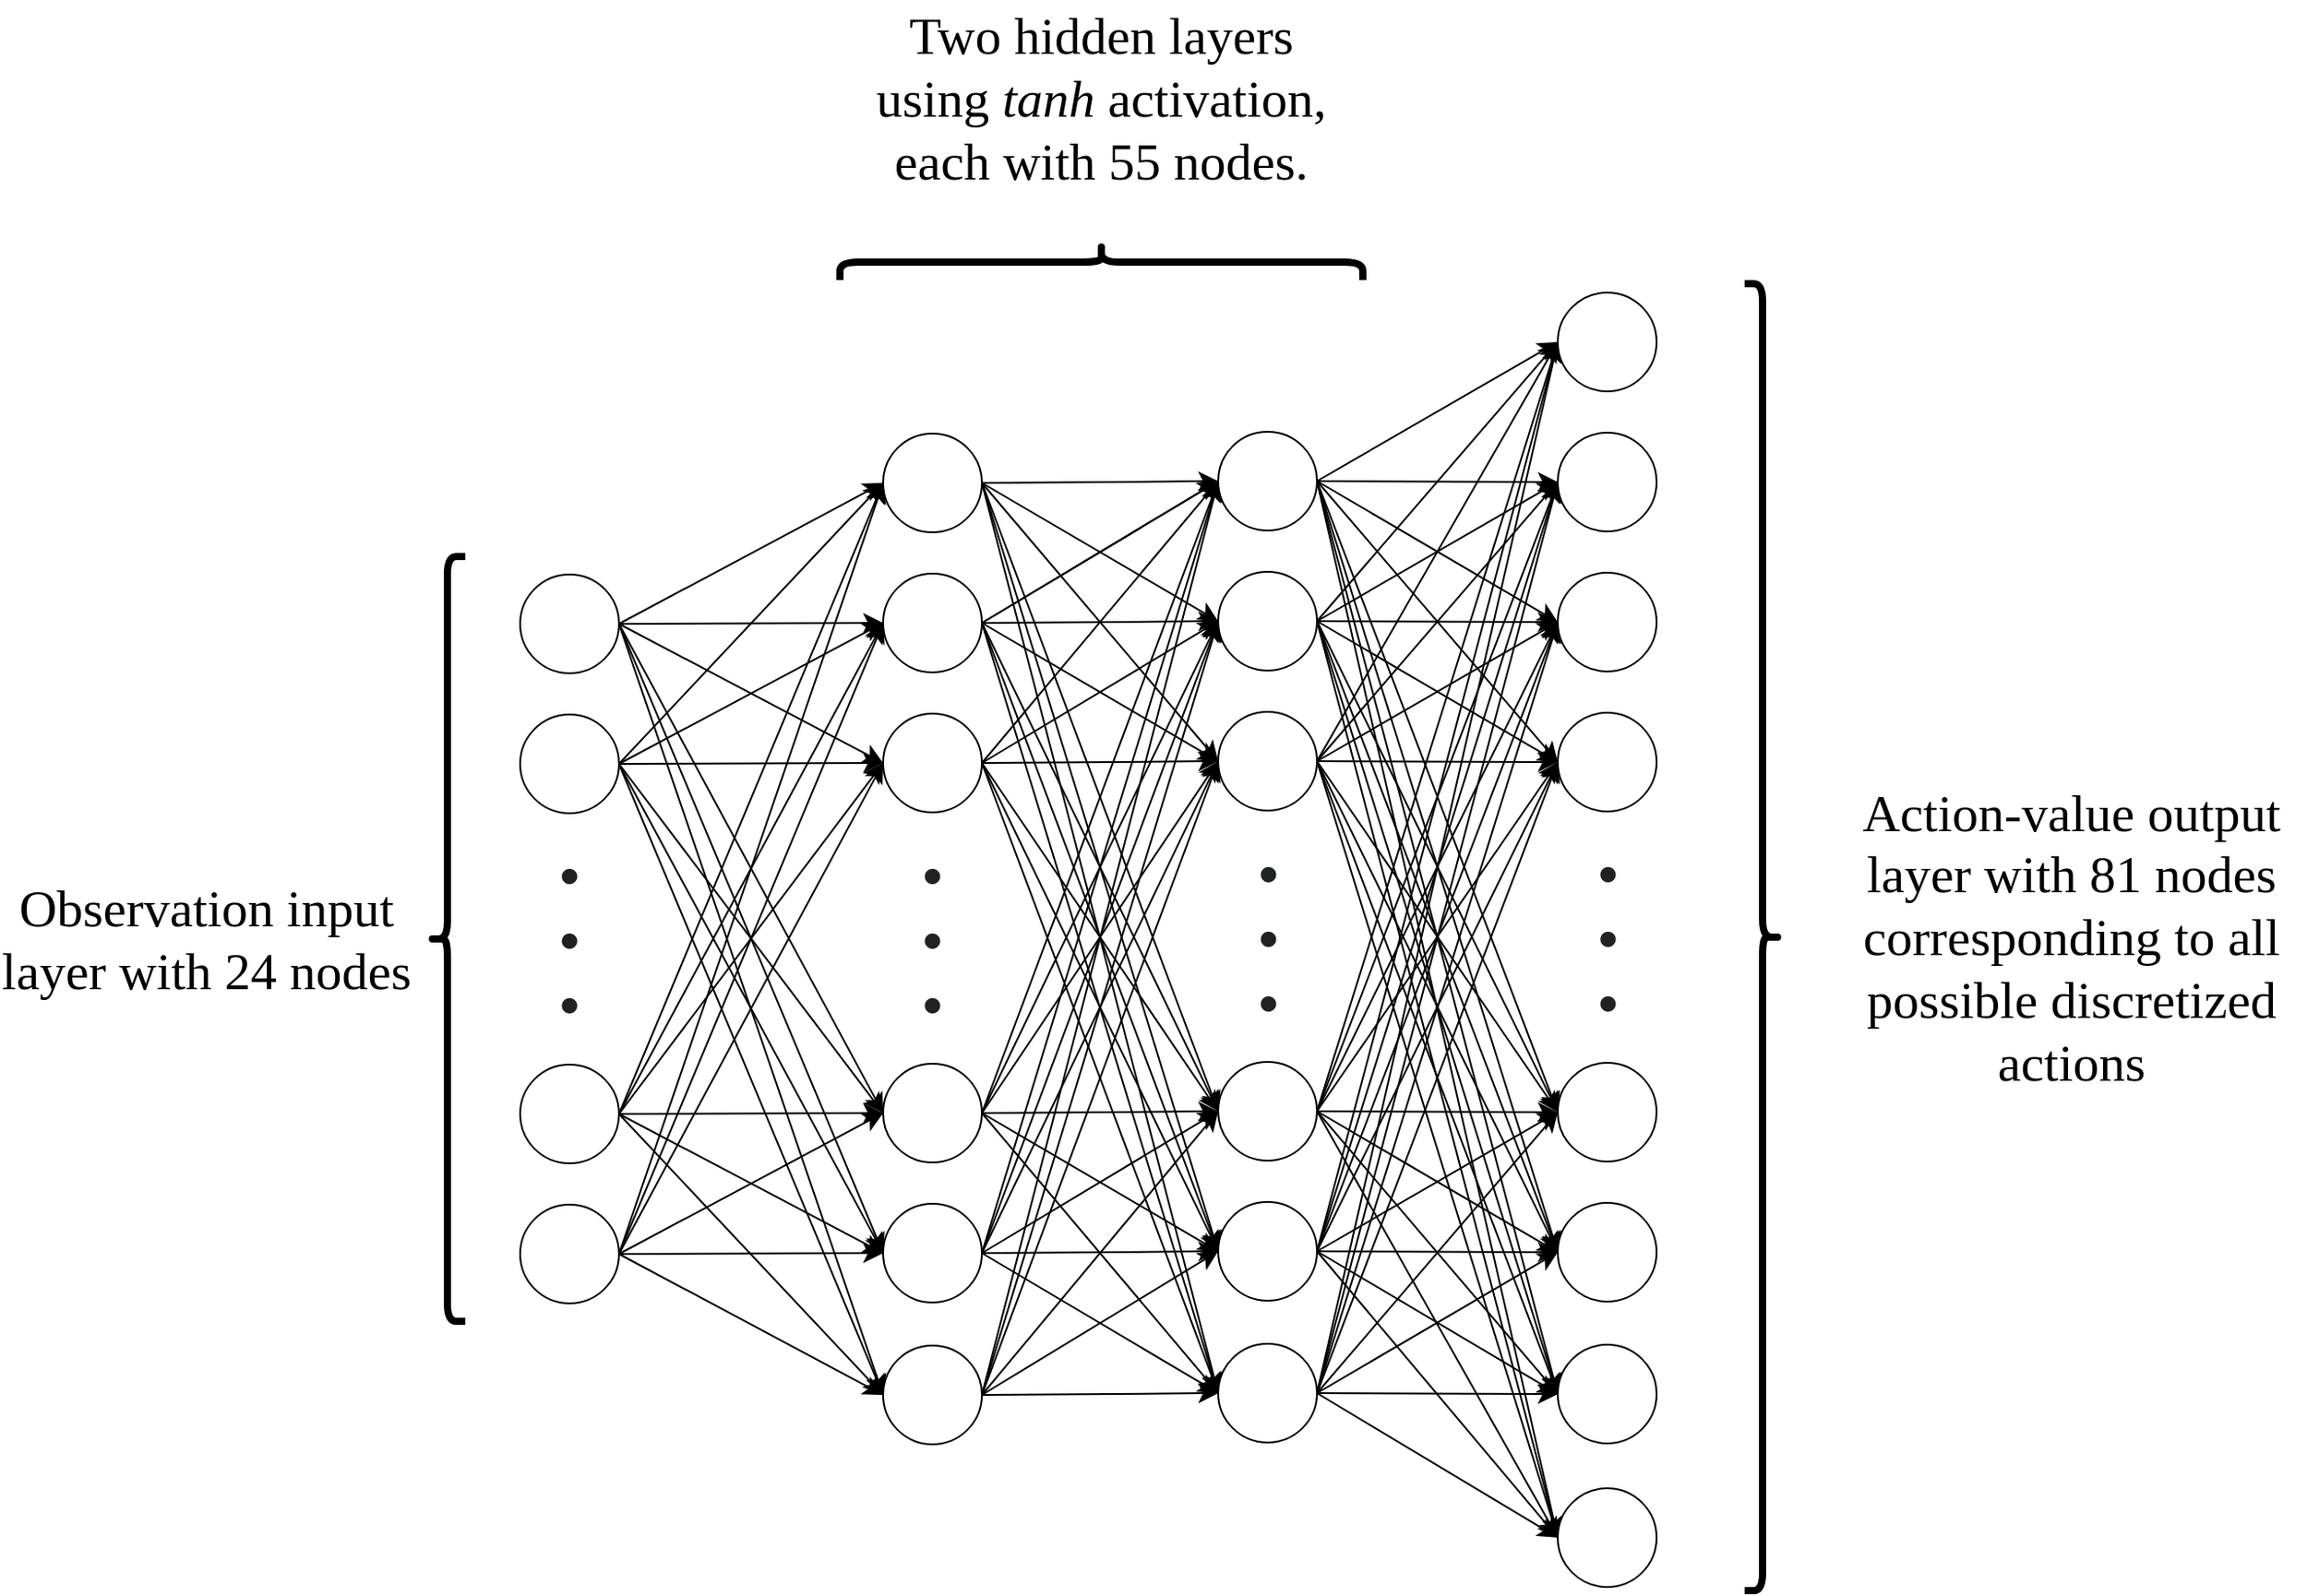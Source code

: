 <mxfile version="15.9.1" type="device"><diagram name="Page-1" id="42789a77-a242-8287-6e28-9cd8cfd52e62"><mxGraphModel dx="2554" dy="1836" grid="1" gridSize="26" guides="1" tooltips="1" connect="1" arrows="1" fold="1" page="1" pageScale="1" pageWidth="1100" pageHeight="850" background="none" math="0" shadow="0"><root><mxCell id="0"/><mxCell id="1" parent="0"/><mxCell id="ytWurYQmpCqwl15Ib4Tb-133" style="edgeStyle=none;rounded=0;orthogonalLoop=1;jettySize=auto;html=1;exitX=1;exitY=0.5;exitDx=0;exitDy=0;entryX=0;entryY=0.5;entryDx=0;entryDy=0;fontSize=29;endSize=8;" parent="1" source="ytWurYQmpCqwl15Ib4Tb-4" target="ytWurYQmpCqwl15Ib4Tb-84" edge="1"><mxGeometry relative="1" as="geometry"/></mxCell><mxCell id="ytWurYQmpCqwl15Ib4Tb-134" style="edgeStyle=none;rounded=0;orthogonalLoop=1;jettySize=auto;html=1;exitX=1;exitY=0.5;exitDx=0;exitDy=0;entryX=0;entryY=0.5;entryDx=0;entryDy=0;fontSize=29;endSize=8;" parent="1" source="ytWurYQmpCqwl15Ib4Tb-4" target="ytWurYQmpCqwl15Ib4Tb-86" edge="1"><mxGeometry relative="1" as="geometry"/></mxCell><mxCell id="ytWurYQmpCqwl15Ib4Tb-135" style="edgeStyle=none;rounded=0;orthogonalLoop=1;jettySize=auto;html=1;exitX=1;exitY=0.5;exitDx=0;exitDy=0;entryX=0;entryY=0.5;entryDx=0;entryDy=0;fontSize=29;endSize=8;" parent="1" source="ytWurYQmpCqwl15Ib4Tb-4" target="ytWurYQmpCqwl15Ib4Tb-87" edge="1"><mxGeometry relative="1" as="geometry"/></mxCell><mxCell id="ytWurYQmpCqwl15Ib4Tb-136" style="edgeStyle=none;rounded=0;orthogonalLoop=1;jettySize=auto;html=1;exitX=1;exitY=0.5;exitDx=0;exitDy=0;entryX=0;entryY=0.5;entryDx=0;entryDy=0;fontSize=29;endSize=8;" parent="1" source="ytWurYQmpCqwl15Ib4Tb-4" target="ytWurYQmpCqwl15Ib4Tb-88" edge="1"><mxGeometry relative="1" as="geometry"/></mxCell><mxCell id="ytWurYQmpCqwl15Ib4Tb-137" style="edgeStyle=none;rounded=0;orthogonalLoop=1;jettySize=auto;html=1;exitX=1;exitY=0.5;exitDx=0;exitDy=0;entryX=0;entryY=0.5;entryDx=0;entryDy=0;fontSize=29;endSize=8;" parent="1" source="ytWurYQmpCqwl15Ib4Tb-4" target="ytWurYQmpCqwl15Ib4Tb-89" edge="1"><mxGeometry relative="1" as="geometry"/></mxCell><mxCell id="ytWurYQmpCqwl15Ib4Tb-138" style="edgeStyle=none;rounded=0;orthogonalLoop=1;jettySize=auto;html=1;exitX=1;exitY=0.5;exitDx=0;exitDy=0;entryX=0;entryY=0.5;entryDx=0;entryDy=0;fontSize=29;endSize=8;" parent="1" source="ytWurYQmpCqwl15Ib4Tb-4" target="ytWurYQmpCqwl15Ib4Tb-90" edge="1"><mxGeometry relative="1" as="geometry"/></mxCell><mxCell id="ytWurYQmpCqwl15Ib4Tb-4" value="" style="ellipse;whiteSpace=wrap;html=1;aspect=fixed;" parent="1" vertex="1"><mxGeometry x="248.5" y="181.5" width="55" height="55" as="geometry"/></mxCell><mxCell id="ytWurYQmpCqwl15Ib4Tb-10" value="&lt;span style=&quot;color: rgb(32 , 33 , 36) ; font-family: &amp;#34;google sans text&amp;#34; , &amp;#34;arial&amp;#34; , sans-serif ; font-weight: 700 ; background-color: rgb(255 , 255 , 255)&quot;&gt;&lt;font style=&quot;font-size: 30px&quot;&gt;•&lt;br&gt;&lt;/font&gt;&lt;/span&gt;&lt;span style=&quot;color: rgb(32 , 33 , 36) ; font-family: &amp;#34;google sans text&amp;#34; , &amp;#34;arial&amp;#34; , sans-serif ; font-size: 30px ; font-weight: 700 ; background-color: rgb(255 , 255 , 255)&quot;&gt;•&lt;/span&gt;&lt;span style=&quot;color: rgba(0 , 0 , 0 , 0) ; font-family: monospace ; font-size: 0px&quot;&gt;%3&lt;br&gt;&lt;/span&gt;&lt;span style=&quot;color: rgb(32 , 33 , 36) ; font-family: &amp;#34;google sans text&amp;#34; , &amp;#34;arial&amp;#34; , sans-serif ; font-size: 30px ; font-weight: 700 ; background-color: rgb(255 , 255 , 255)&quot;&gt;•&lt;/span&gt;&lt;span style=&quot;color: rgba(0 , 0 , 0 , 0) ; font-family: monospace ; font-size: 0px&quot;&gt;CmxGraphModel%3E%3Croot%3E%3CmxCell%20id%3D%220%22%2F%3E%3CmxCell%20id%3D%221%22%20parent%3D%220%22%2F%3E%3CmxCell%20id%3D%222%22%20value%3D%22%26lt%3Bspan%20style%3D%26quot%3Bcolor%3A%20rgb(32%20%2C%2033%20%2C%2036)%20%3B%20font-family%3A%20%26amp%3B%2334%3Bgoogle%20sans%20text%26amp%3B%2334%3B%20%2C%20%26amp%3B%2334%3Barial%26amp%3B%2334%3B%20%2C%20sans-serif%20%3B%20font-weight%3A%20700%20%3B%20background-color%3A%20rgb(255%20%2C%20255%20%2C%20255)%26quot%3B%26gt%3B%26lt%3Bfont%20style%3D%26quot%3Bfont-size%3A%2030px%26quot%3B%26gt%3B%E2%80%A2%26lt%3B%2Ffont%26gt%3B%26lt%3B%2Fspan%26gt%3B%22%20style%3D%22text%3Bhtml%3D1%3BstrokeColor%3Dnone%3BfillColor%3Dnone%3Balign%3Dcenter%3BverticalAlign%3Dmiddle%3BwhiteSpace%3Dwrap%3Brounded%3D0%3B%22%20vertex%3D%221%22%20parent%3D%221%22%3E%3CmxGeometry%20x%3D%22510%22%20y%3D%22400%22%20width%3D%2260%22%20height%3D%2250%22%20as%3D%22geometry%22%2F%3E%3C%2FmxCell%3E%3C%2Froot%3E%3C%2FmxGraphModel%3E&lt;/span&gt;&lt;span style=&quot;color: rgb(32 , 33 , 36) ; font-family: &amp;#34;google sans text&amp;#34; , &amp;#34;arial&amp;#34; , sans-serif ; font-weight: 700 ; background-color: rgb(255 , 255 , 255)&quot;&gt;&lt;font style=&quot;font-size: 30px&quot;&gt;&lt;br&gt;&lt;/font&gt;&lt;/span&gt;" style="text;html=1;strokeColor=none;fillColor=none;align=center;verticalAlign=middle;whiteSpace=wrap;rounded=0;" parent="1" vertex="1"><mxGeometry x="70" y="441" width="8" height="44" as="geometry"/></mxCell><mxCell id="ytWurYQmpCqwl15Ib4Tb-101" style="rounded=0;orthogonalLoop=1;jettySize=auto;html=1;exitX=1;exitY=0.5;exitDx=0;exitDy=0;entryX=0;entryY=0.5;entryDx=0;entryDy=0;fontSize=29;endSize=8;strokeColor=none;" parent="1" source="ytWurYQmpCqwl15Ib4Tb-72" target="ytWurYQmpCqwl15Ib4Tb-4" edge="1"><mxGeometry relative="1" as="geometry"/></mxCell><mxCell id="ytWurYQmpCqwl15Ib4Tb-102" style="edgeStyle=none;rounded=0;orthogonalLoop=1;jettySize=auto;html=1;exitX=1;exitY=0.5;exitDx=0;exitDy=0;entryX=0;entryY=0.5;entryDx=0;entryDy=0;fontSize=29;endSize=8;" parent="1" source="ytWurYQmpCqwl15Ib4Tb-72" target="ytWurYQmpCqwl15Ib4Tb-4" edge="1"><mxGeometry relative="1" as="geometry"/></mxCell><mxCell id="ytWurYQmpCqwl15Ib4Tb-103" style="edgeStyle=none;rounded=0;orthogonalLoop=1;jettySize=auto;html=1;exitX=1;exitY=0.5;exitDx=0;exitDy=0;entryX=0;entryY=0.5;entryDx=0;entryDy=0;fontSize=29;endSize=8;" parent="1" source="ytWurYQmpCqwl15Ib4Tb-72" target="ytWurYQmpCqwl15Ib4Tb-79" edge="1"><mxGeometry relative="1" as="geometry"/></mxCell><mxCell id="ytWurYQmpCqwl15Ib4Tb-104" style="edgeStyle=none;rounded=0;orthogonalLoop=1;jettySize=auto;html=1;exitX=1;exitY=0.5;exitDx=0;exitDy=0;entryX=0;entryY=0.5;entryDx=0;entryDy=0;fontSize=29;endSize=8;" parent="1" source="ytWurYQmpCqwl15Ib4Tb-72" target="ytWurYQmpCqwl15Ib4Tb-80" edge="1"><mxGeometry relative="1" as="geometry"/></mxCell><mxCell id="ytWurYQmpCqwl15Ib4Tb-105" style="edgeStyle=none;rounded=0;orthogonalLoop=1;jettySize=auto;html=1;exitX=1;exitY=0.5;exitDx=0;exitDy=0;entryX=0;entryY=0.5;entryDx=0;entryDy=0;fontSize=29;endSize=8;" parent="1" source="ytWurYQmpCqwl15Ib4Tb-72" target="ytWurYQmpCqwl15Ib4Tb-81" edge="1"><mxGeometry relative="1" as="geometry"/></mxCell><mxCell id="ytWurYQmpCqwl15Ib4Tb-106" style="edgeStyle=none;rounded=0;orthogonalLoop=1;jettySize=auto;html=1;exitX=1;exitY=0.5;exitDx=0;exitDy=0;entryX=0;entryY=0.5;entryDx=0;entryDy=0;fontSize=29;endSize=8;" parent="1" source="ytWurYQmpCqwl15Ib4Tb-72" target="ytWurYQmpCqwl15Ib4Tb-82" edge="1"><mxGeometry relative="1" as="geometry"/></mxCell><mxCell id="ytWurYQmpCqwl15Ib4Tb-107" style="edgeStyle=none;rounded=0;orthogonalLoop=1;jettySize=auto;html=1;exitX=1;exitY=0.5;exitDx=0;exitDy=0;entryX=0;entryY=0.5;entryDx=0;entryDy=0;fontSize=29;endSize=8;" parent="1" source="ytWurYQmpCqwl15Ib4Tb-72" target="ytWurYQmpCqwl15Ib4Tb-83" edge="1"><mxGeometry relative="1" as="geometry"/></mxCell><mxCell id="ytWurYQmpCqwl15Ib4Tb-72" value="" style="ellipse;whiteSpace=wrap;html=1;aspect=fixed;" parent="1" vertex="1"><mxGeometry x="46.5" y="260" width="55" height="55" as="geometry"/></mxCell><mxCell id="ytWurYQmpCqwl15Ib4Tb-108" style="edgeStyle=none;rounded=0;orthogonalLoop=1;jettySize=auto;html=1;exitX=1;exitY=0.5;exitDx=0;exitDy=0;fontSize=29;endSize=8;entryX=0;entryY=0.5;entryDx=0;entryDy=0;" parent="1" source="ytWurYQmpCqwl15Ib4Tb-73" target="ytWurYQmpCqwl15Ib4Tb-4" edge="1"><mxGeometry relative="1" as="geometry"><mxPoint x="208" y="208" as="targetPoint"/></mxGeometry></mxCell><mxCell id="ytWurYQmpCqwl15Ib4Tb-109" style="edgeStyle=none;rounded=0;orthogonalLoop=1;jettySize=auto;html=1;exitX=1;exitY=0.5;exitDx=0;exitDy=0;entryX=0;entryY=0.5;entryDx=0;entryDy=0;fontSize=29;endSize=8;" parent="1" source="ytWurYQmpCqwl15Ib4Tb-73" target="ytWurYQmpCqwl15Ib4Tb-79" edge="1"><mxGeometry relative="1" as="geometry"/></mxCell><mxCell id="ytWurYQmpCqwl15Ib4Tb-110" style="edgeStyle=none;rounded=0;orthogonalLoop=1;jettySize=auto;html=1;exitX=1;exitY=0.5;exitDx=0;exitDy=0;entryX=0;entryY=0.5;entryDx=0;entryDy=0;fontSize=29;endSize=8;" parent="1" source="ytWurYQmpCqwl15Ib4Tb-73" target="ytWurYQmpCqwl15Ib4Tb-80" edge="1"><mxGeometry relative="1" as="geometry"/></mxCell><mxCell id="ytWurYQmpCqwl15Ib4Tb-111" style="edgeStyle=none;rounded=0;orthogonalLoop=1;jettySize=auto;html=1;exitX=1;exitY=0.5;exitDx=0;exitDy=0;entryX=0;entryY=0.5;entryDx=0;entryDy=0;fontSize=29;endSize=8;" parent="1" source="ytWurYQmpCqwl15Ib4Tb-73" target="ytWurYQmpCqwl15Ib4Tb-81" edge="1"><mxGeometry relative="1" as="geometry"/></mxCell><mxCell id="ytWurYQmpCqwl15Ib4Tb-112" style="edgeStyle=none;rounded=0;orthogonalLoop=1;jettySize=auto;html=1;exitX=1;exitY=0.5;exitDx=0;exitDy=0;entryX=0;entryY=0.5;entryDx=0;entryDy=0;fontSize=29;endSize=8;" parent="1" source="ytWurYQmpCqwl15Ib4Tb-73" target="ytWurYQmpCqwl15Ib4Tb-82" edge="1"><mxGeometry relative="1" as="geometry"/></mxCell><mxCell id="ytWurYQmpCqwl15Ib4Tb-113" style="edgeStyle=none;rounded=0;orthogonalLoop=1;jettySize=auto;html=1;exitX=1;exitY=0.5;exitDx=0;exitDy=0;entryX=0;entryY=0.5;entryDx=0;entryDy=0;fontSize=29;endSize=8;" parent="1" source="ytWurYQmpCqwl15Ib4Tb-73" target="ytWurYQmpCqwl15Ib4Tb-83" edge="1"><mxGeometry relative="1" as="geometry"/></mxCell><mxCell id="ytWurYQmpCqwl15Ib4Tb-73" value="" style="ellipse;whiteSpace=wrap;html=1;aspect=fixed;" parent="1" vertex="1"><mxGeometry x="46.5" y="338" width="55" height="55" as="geometry"/></mxCell><mxCell id="ytWurYQmpCqwl15Ib4Tb-74" value="" style="shape=curlyBracket;whiteSpace=wrap;html=1;rounded=1;fontSize=29;strokeWidth=4;" parent="1" vertex="1"><mxGeometry x="-4" y="250" width="20" height="426" as="geometry"/></mxCell><mxCell id="ytWurYQmpCqwl15Ib4Tb-75" value="&lt;font face=&quot;Times New Roman&quot;&gt;Observation input layer with 24 nodes&lt;/font&gt;" style="text;html=1;strokeColor=none;fillColor=none;align=center;verticalAlign=middle;whiteSpace=wrap;rounded=0;fontSize=29;" parent="1" vertex="1"><mxGeometry x="-243" y="409" width="230" height="108" as="geometry"/></mxCell><mxCell id="ytWurYQmpCqwl15Ib4Tb-115" style="edgeStyle=none;rounded=0;orthogonalLoop=1;jettySize=auto;html=1;exitX=1;exitY=0.5;exitDx=0;exitDy=0;fontSize=29;endSize=8;entryX=0;entryY=0.5;entryDx=0;entryDy=0;" parent="1" source="ytWurYQmpCqwl15Ib4Tb-76" target="ytWurYQmpCqwl15Ib4Tb-4" edge="1"><mxGeometry relative="1" as="geometry"><mxPoint x="208" y="208" as="targetPoint"/></mxGeometry></mxCell><mxCell id="ytWurYQmpCqwl15Ib4Tb-116" style="edgeStyle=none;rounded=0;orthogonalLoop=1;jettySize=auto;html=1;exitX=1;exitY=0.5;exitDx=0;exitDy=0;entryX=0;entryY=0.5;entryDx=0;entryDy=0;fontSize=29;endSize=8;" parent="1" source="ytWurYQmpCqwl15Ib4Tb-76" target="ytWurYQmpCqwl15Ib4Tb-79" edge="1"><mxGeometry relative="1" as="geometry"/></mxCell><mxCell id="ytWurYQmpCqwl15Ib4Tb-117" style="edgeStyle=none;rounded=0;orthogonalLoop=1;jettySize=auto;html=1;exitX=1;exitY=0.5;exitDx=0;exitDy=0;entryX=0;entryY=0.5;entryDx=0;entryDy=0;fontSize=29;endSize=8;" parent="1" source="ytWurYQmpCqwl15Ib4Tb-76" target="ytWurYQmpCqwl15Ib4Tb-80" edge="1"><mxGeometry relative="1" as="geometry"/></mxCell><mxCell id="ytWurYQmpCqwl15Ib4Tb-118" style="edgeStyle=none;rounded=0;orthogonalLoop=1;jettySize=auto;html=1;exitX=1;exitY=0.5;exitDx=0;exitDy=0;entryX=0;entryY=0.5;entryDx=0;entryDy=0;fontSize=29;endSize=8;" parent="1" source="ytWurYQmpCqwl15Ib4Tb-76" target="ytWurYQmpCqwl15Ib4Tb-81" edge="1"><mxGeometry relative="1" as="geometry"/></mxCell><mxCell id="ytWurYQmpCqwl15Ib4Tb-119" style="edgeStyle=none;rounded=0;orthogonalLoop=1;jettySize=auto;html=1;exitX=1;exitY=0.5;exitDx=0;exitDy=0;entryX=0;entryY=0.5;entryDx=0;entryDy=0;fontSize=29;endSize=8;" parent="1" source="ytWurYQmpCqwl15Ib4Tb-76" target="ytWurYQmpCqwl15Ib4Tb-82" edge="1"><mxGeometry relative="1" as="geometry"/></mxCell><mxCell id="ytWurYQmpCqwl15Ib4Tb-120" style="edgeStyle=none;rounded=0;orthogonalLoop=1;jettySize=auto;html=1;exitX=1;exitY=0.5;exitDx=0;exitDy=0;entryX=0;entryY=0.5;entryDx=0;entryDy=0;fontSize=29;endSize=8;" parent="1" source="ytWurYQmpCqwl15Ib4Tb-76" target="ytWurYQmpCqwl15Ib4Tb-83" edge="1"><mxGeometry relative="1" as="geometry"/></mxCell><mxCell id="ytWurYQmpCqwl15Ib4Tb-76" value="" style="ellipse;whiteSpace=wrap;html=1;aspect=fixed;" parent="1" vertex="1"><mxGeometry x="46.5" y="533" width="55" height="55" as="geometry"/></mxCell><mxCell id="ytWurYQmpCqwl15Ib4Tb-121" style="edgeStyle=none;rounded=0;orthogonalLoop=1;jettySize=auto;html=1;exitX=1;exitY=0.5;exitDx=0;exitDy=0;entryX=0;entryY=0.5;entryDx=0;entryDy=0;fontSize=29;endSize=8;" parent="1" source="ytWurYQmpCqwl15Ib4Tb-77" target="ytWurYQmpCqwl15Ib4Tb-4" edge="1"><mxGeometry relative="1" as="geometry"/></mxCell><mxCell id="ytWurYQmpCqwl15Ib4Tb-122" style="edgeStyle=none;rounded=0;orthogonalLoop=1;jettySize=auto;html=1;exitX=1;exitY=0.5;exitDx=0;exitDy=0;entryX=0;entryY=0.5;entryDx=0;entryDy=0;fontSize=29;endSize=8;" parent="1" source="ytWurYQmpCqwl15Ib4Tb-77" target="ytWurYQmpCqwl15Ib4Tb-79" edge="1"><mxGeometry relative="1" as="geometry"/></mxCell><mxCell id="ytWurYQmpCqwl15Ib4Tb-123" style="edgeStyle=none;rounded=0;orthogonalLoop=1;jettySize=auto;html=1;exitX=1;exitY=0.5;exitDx=0;exitDy=0;entryX=0;entryY=0.5;entryDx=0;entryDy=0;fontSize=29;endSize=8;" parent="1" source="ytWurYQmpCqwl15Ib4Tb-77" target="ytWurYQmpCqwl15Ib4Tb-80" edge="1"><mxGeometry relative="1" as="geometry"/></mxCell><mxCell id="ytWurYQmpCqwl15Ib4Tb-124" style="edgeStyle=none;rounded=0;orthogonalLoop=1;jettySize=auto;html=1;exitX=1;exitY=0.5;exitDx=0;exitDy=0;entryX=0;entryY=0.5;entryDx=0;entryDy=0;fontSize=29;endSize=8;" parent="1" source="ytWurYQmpCqwl15Ib4Tb-77" target="ytWurYQmpCqwl15Ib4Tb-81" edge="1"><mxGeometry relative="1" as="geometry"/></mxCell><mxCell id="ytWurYQmpCqwl15Ib4Tb-125" style="edgeStyle=none;rounded=0;orthogonalLoop=1;jettySize=auto;html=1;exitX=1;exitY=0.5;exitDx=0;exitDy=0;entryX=0;entryY=0.5;entryDx=0;entryDy=0;fontSize=29;endSize=8;" parent="1" source="ytWurYQmpCqwl15Ib4Tb-77" target="ytWurYQmpCqwl15Ib4Tb-82" edge="1"><mxGeometry relative="1" as="geometry"/></mxCell><mxCell id="ytWurYQmpCqwl15Ib4Tb-126" style="edgeStyle=none;rounded=0;orthogonalLoop=1;jettySize=auto;html=1;exitX=1;exitY=0.5;exitDx=0;exitDy=0;entryX=0;entryY=0.5;entryDx=0;entryDy=0;fontSize=29;endSize=8;" parent="1" source="ytWurYQmpCqwl15Ib4Tb-77" target="ytWurYQmpCqwl15Ib4Tb-83" edge="1"><mxGeometry relative="1" as="geometry"/></mxCell><mxCell id="ytWurYQmpCqwl15Ib4Tb-77" value="" style="ellipse;whiteSpace=wrap;html=1;aspect=fixed;" parent="1" vertex="1"><mxGeometry x="46.5" y="611" width="55" height="55" as="geometry"/></mxCell><mxCell id="ytWurYQmpCqwl15Ib4Tb-78" value="&lt;span style=&quot;color: rgb(32 , 33 , 36) ; font-family: &amp;#34;google sans text&amp;#34; , &amp;#34;arial&amp;#34; , sans-serif ; font-weight: 700 ; background-color: rgb(255 , 255 , 255)&quot;&gt;&lt;font style=&quot;font-size: 30px&quot;&gt;•&lt;br&gt;&lt;/font&gt;&lt;/span&gt;&lt;span style=&quot;color: rgb(32 , 33 , 36) ; font-family: &amp;#34;google sans text&amp;#34; , &amp;#34;arial&amp;#34; , sans-serif ; font-size: 30px ; font-weight: 700 ; background-color: rgb(255 , 255 , 255)&quot;&gt;•&lt;/span&gt;&lt;span style=&quot;color: rgba(0 , 0 , 0 , 0) ; font-family: monospace ; font-size: 0px&quot;&gt;%3&lt;br&gt;&lt;/span&gt;&lt;span style=&quot;color: rgb(32 , 33 , 36) ; font-family: &amp;#34;google sans text&amp;#34; , &amp;#34;arial&amp;#34; , sans-serif ; font-size: 30px ; font-weight: 700 ; background-color: rgb(255 , 255 , 255)&quot;&gt;•&lt;/span&gt;&lt;span style=&quot;color: rgba(0 , 0 , 0 , 0) ; font-family: monospace ; font-size: 0px&quot;&gt;CmxGraphModel%3E%3Croot%3E%3CmxCell%20id%3D%220%22%2F%3E%3CmxCell%20id%3D%221%22%20parent%3D%220%22%2F%3E%3CmxCell%20id%3D%222%22%20value%3D%22%26lt%3Bspan%20style%3D%26quot%3Bcolor%3A%20rgb(32%20%2C%2033%20%2C%2036)%20%3B%20font-family%3A%20%26amp%3B%2334%3Bgoogle%20sans%20text%26amp%3B%2334%3B%20%2C%20%26amp%3B%2334%3Barial%26amp%3B%2334%3B%20%2C%20sans-serif%20%3B%20font-weight%3A%20700%20%3B%20background-color%3A%20rgb(255%20%2C%20255%20%2C%20255)%26quot%3B%26gt%3B%26lt%3Bfont%20style%3D%26quot%3Bfont-size%3A%2030px%26quot%3B%26gt%3B%E2%80%A2%26lt%3B%2Ffont%26gt%3B%26lt%3B%2Fspan%26gt%3B%22%20style%3D%22text%3Bhtml%3D1%3BstrokeColor%3Dnone%3BfillColor%3Dnone%3Balign%3Dcenter%3BverticalAlign%3Dmiddle%3BwhiteSpace%3Dwrap%3Brounded%3D0%3B%22%20vertex%3D%221%22%20parent%3D%221%22%3E%3CmxGeometry%20x%3D%22510%22%20y%3D%22400%22%20width%3D%2260%22%20height%3D%2250%22%20as%3D%22geometry%22%2F%3E%3C%2FmxCell%3E%3C%2Froot%3E%3C%2FmxGraphModel%3E&lt;/span&gt;&lt;span style=&quot;color: rgb(32 , 33 , 36) ; font-family: &amp;#34;google sans text&amp;#34; , &amp;#34;arial&amp;#34; , sans-serif ; font-weight: 700 ; background-color: rgb(255 , 255 , 255)&quot;&gt;&lt;font style=&quot;font-size: 30px&quot;&gt;&lt;br&gt;&lt;/font&gt;&lt;/span&gt;" style="text;html=1;strokeColor=none;fillColor=none;align=center;verticalAlign=middle;whiteSpace=wrap;rounded=0;" parent="1" vertex="1"><mxGeometry x="272" y="440.5" width="8" height="44" as="geometry"/></mxCell><mxCell id="ytWurYQmpCqwl15Ib4Tb-139" style="edgeStyle=none;rounded=0;orthogonalLoop=1;jettySize=auto;html=1;exitX=1;exitY=0.5;exitDx=0;exitDy=0;entryX=0;entryY=0.5;entryDx=0;entryDy=0;fontSize=29;endSize=8;" parent="1" source="ytWurYQmpCqwl15Ib4Tb-79" target="ytWurYQmpCqwl15Ib4Tb-84" edge="1"><mxGeometry relative="1" as="geometry"/></mxCell><mxCell id="ytWurYQmpCqwl15Ib4Tb-140" style="edgeStyle=none;rounded=0;orthogonalLoop=1;jettySize=auto;html=1;exitX=1;exitY=0.5;exitDx=0;exitDy=0;entryX=0;entryY=0.5;entryDx=0;entryDy=0;fontSize=29;endSize=8;" parent="1" source="ytWurYQmpCqwl15Ib4Tb-79" target="ytWurYQmpCqwl15Ib4Tb-84" edge="1"><mxGeometry relative="1" as="geometry"/></mxCell><mxCell id="ytWurYQmpCqwl15Ib4Tb-141" style="edgeStyle=none;rounded=0;orthogonalLoop=1;jettySize=auto;html=1;exitX=1;exitY=0.5;exitDx=0;exitDy=0;entryX=0;entryY=0.5;entryDx=0;entryDy=0;fontSize=29;endSize=8;" parent="1" source="ytWurYQmpCqwl15Ib4Tb-79" target="ytWurYQmpCqwl15Ib4Tb-86" edge="1"><mxGeometry relative="1" as="geometry"/></mxCell><mxCell id="ytWurYQmpCqwl15Ib4Tb-142" style="edgeStyle=none;rounded=0;orthogonalLoop=1;jettySize=auto;html=1;exitX=1;exitY=0.5;exitDx=0;exitDy=0;entryX=0;entryY=0.5;entryDx=0;entryDy=0;fontSize=29;endSize=8;" parent="1" source="ytWurYQmpCqwl15Ib4Tb-79" target="ytWurYQmpCqwl15Ib4Tb-87" edge="1"><mxGeometry relative="1" as="geometry"/></mxCell><mxCell id="ytWurYQmpCqwl15Ib4Tb-166" style="edgeStyle=none;rounded=0;orthogonalLoop=1;jettySize=auto;html=1;exitX=1;exitY=0.5;exitDx=0;exitDy=0;entryX=0;entryY=0.5;entryDx=0;entryDy=0;fontSize=29;endSize=8;" parent="1" source="ytWurYQmpCqwl15Ib4Tb-79" target="ytWurYQmpCqwl15Ib4Tb-88" edge="1"><mxGeometry relative="1" as="geometry"/></mxCell><mxCell id="ytWurYQmpCqwl15Ib4Tb-167" style="edgeStyle=none;rounded=0;orthogonalLoop=1;jettySize=auto;html=1;exitX=1;exitY=0.5;exitDx=0;exitDy=0;entryX=0;entryY=0.5;entryDx=0;entryDy=0;fontSize=29;endSize=8;" parent="1" source="ytWurYQmpCqwl15Ib4Tb-79" target="ytWurYQmpCqwl15Ib4Tb-89" edge="1"><mxGeometry relative="1" as="geometry"/></mxCell><mxCell id="ytWurYQmpCqwl15Ib4Tb-168" style="edgeStyle=none;rounded=0;orthogonalLoop=1;jettySize=auto;html=1;exitX=1;exitY=0.5;exitDx=0;exitDy=0;entryX=0;entryY=0.5;entryDx=0;entryDy=0;fontSize=29;endSize=8;" parent="1" source="ytWurYQmpCqwl15Ib4Tb-79" target="ytWurYQmpCqwl15Ib4Tb-90" edge="1"><mxGeometry relative="1" as="geometry"/></mxCell><mxCell id="ytWurYQmpCqwl15Ib4Tb-79" value="" style="ellipse;whiteSpace=wrap;html=1;aspect=fixed;" parent="1" vertex="1"><mxGeometry x="248.5" y="259.5" width="55" height="55" as="geometry"/></mxCell><mxCell id="ytWurYQmpCqwl15Ib4Tb-143" style="edgeStyle=none;rounded=0;orthogonalLoop=1;jettySize=auto;html=1;exitX=1;exitY=0.5;exitDx=0;exitDy=0;entryX=0;entryY=0.5;entryDx=0;entryDy=0;fontSize=29;endSize=8;" parent="1" source="ytWurYQmpCqwl15Ib4Tb-80" target="ytWurYQmpCqwl15Ib4Tb-88" edge="1"><mxGeometry relative="1" as="geometry"/></mxCell><mxCell id="ytWurYQmpCqwl15Ib4Tb-144" style="edgeStyle=none;rounded=0;orthogonalLoop=1;jettySize=auto;html=1;exitX=1;exitY=0.5;exitDx=0;exitDy=0;entryX=0;entryY=0.5;entryDx=0;entryDy=0;fontSize=29;endSize=8;" parent="1" source="ytWurYQmpCqwl15Ib4Tb-80" target="ytWurYQmpCqwl15Ib4Tb-89" edge="1"><mxGeometry relative="1" as="geometry"/></mxCell><mxCell id="ytWurYQmpCqwl15Ib4Tb-145" style="edgeStyle=none;rounded=0;orthogonalLoop=1;jettySize=auto;html=1;exitX=1;exitY=0.5;exitDx=0;exitDy=0;entryX=0;entryY=0.5;entryDx=0;entryDy=0;fontSize=29;endSize=8;" parent="1" source="ytWurYQmpCqwl15Ib4Tb-80" target="ytWurYQmpCqwl15Ib4Tb-90" edge="1"><mxGeometry relative="1" as="geometry"/></mxCell><mxCell id="ytWurYQmpCqwl15Ib4Tb-164" style="edgeStyle=none;rounded=0;orthogonalLoop=1;jettySize=auto;html=1;exitX=1;exitY=0.5;exitDx=0;exitDy=0;entryX=0;entryY=0.5;entryDx=0;entryDy=0;fontSize=29;endSize=8;" parent="1" source="ytWurYQmpCqwl15Ib4Tb-80" target="ytWurYQmpCqwl15Ib4Tb-86" edge="1"><mxGeometry relative="1" as="geometry"/></mxCell><mxCell id="ytWurYQmpCqwl15Ib4Tb-165" style="edgeStyle=none;rounded=0;orthogonalLoop=1;jettySize=auto;html=1;exitX=1;exitY=0.5;exitDx=0;exitDy=0;entryX=0;entryY=0.5;entryDx=0;entryDy=0;fontSize=29;endSize=8;" parent="1" source="ytWurYQmpCqwl15Ib4Tb-80" target="ytWurYQmpCqwl15Ib4Tb-84" edge="1"><mxGeometry relative="1" as="geometry"/></mxCell><mxCell id="ytWurYQmpCqwl15Ib4Tb-169" style="edgeStyle=none;rounded=0;orthogonalLoop=1;jettySize=auto;html=1;exitX=1;exitY=0.5;exitDx=0;exitDy=0;entryX=0;entryY=0.5;entryDx=0;entryDy=0;fontSize=29;endSize=8;" parent="1" source="ytWurYQmpCqwl15Ib4Tb-80" target="ytWurYQmpCqwl15Ib4Tb-87" edge="1"><mxGeometry relative="1" as="geometry"/></mxCell><mxCell id="ytWurYQmpCqwl15Ib4Tb-80" value="" style="ellipse;whiteSpace=wrap;html=1;aspect=fixed;" parent="1" vertex="1"><mxGeometry x="248.5" y="337.5" width="55" height="55" as="geometry"/></mxCell><mxCell id="ytWurYQmpCqwl15Ib4Tb-146" style="edgeStyle=none;rounded=0;orthogonalLoop=1;jettySize=auto;html=1;exitX=1;exitY=0.5;exitDx=0;exitDy=0;entryX=0;entryY=0.5;entryDx=0;entryDy=0;fontSize=29;endSize=8;" parent="1" source="ytWurYQmpCqwl15Ib4Tb-81" target="ytWurYQmpCqwl15Ib4Tb-84" edge="1"><mxGeometry relative="1" as="geometry"/></mxCell><mxCell id="ytWurYQmpCqwl15Ib4Tb-147" style="edgeStyle=none;rounded=0;orthogonalLoop=1;jettySize=auto;html=1;exitX=1;exitY=0.5;exitDx=0;exitDy=0;entryX=0;entryY=0.5;entryDx=0;entryDy=0;fontSize=29;endSize=8;" parent="1" source="ytWurYQmpCqwl15Ib4Tb-81" target="ytWurYQmpCqwl15Ib4Tb-86" edge="1"><mxGeometry relative="1" as="geometry"/></mxCell><mxCell id="ytWurYQmpCqwl15Ib4Tb-148" style="edgeStyle=none;rounded=0;orthogonalLoop=1;jettySize=auto;html=1;exitX=1;exitY=0.5;exitDx=0;exitDy=0;entryX=0;entryY=0.5;entryDx=0;entryDy=0;fontSize=29;endSize=8;" parent="1" source="ytWurYQmpCqwl15Ib4Tb-81" target="ytWurYQmpCqwl15Ib4Tb-87" edge="1"><mxGeometry relative="1" as="geometry"/></mxCell><mxCell id="ytWurYQmpCqwl15Ib4Tb-149" style="edgeStyle=none;rounded=0;orthogonalLoop=1;jettySize=auto;html=1;exitX=1;exitY=0.5;exitDx=0;exitDy=0;entryX=0;entryY=0.5;entryDx=0;entryDy=0;fontSize=29;endSize=8;" parent="1" source="ytWurYQmpCqwl15Ib4Tb-81" target="ytWurYQmpCqwl15Ib4Tb-88" edge="1"><mxGeometry relative="1" as="geometry"/></mxCell><mxCell id="ytWurYQmpCqwl15Ib4Tb-150" style="edgeStyle=none;rounded=0;orthogonalLoop=1;jettySize=auto;html=1;exitX=1;exitY=0.5;exitDx=0;exitDy=0;entryX=0;entryY=0.5;entryDx=0;entryDy=0;fontSize=29;endSize=8;" parent="1" source="ytWurYQmpCqwl15Ib4Tb-81" target="ytWurYQmpCqwl15Ib4Tb-89" edge="1"><mxGeometry relative="1" as="geometry"/></mxCell><mxCell id="ytWurYQmpCqwl15Ib4Tb-151" style="edgeStyle=none;rounded=0;orthogonalLoop=1;jettySize=auto;html=1;exitX=1;exitY=0.5;exitDx=0;exitDy=0;entryX=0;entryY=0.5;entryDx=0;entryDy=0;fontSize=29;endSize=8;" parent="1" source="ytWurYQmpCqwl15Ib4Tb-81" target="ytWurYQmpCqwl15Ib4Tb-90" edge="1"><mxGeometry relative="1" as="geometry"/></mxCell><mxCell id="ytWurYQmpCqwl15Ib4Tb-81" value="" style="ellipse;whiteSpace=wrap;html=1;aspect=fixed;" parent="1" vertex="1"><mxGeometry x="248.5" y="532.5" width="55" height="55" as="geometry"/></mxCell><mxCell id="ytWurYQmpCqwl15Ib4Tb-152" style="edgeStyle=none;rounded=0;orthogonalLoop=1;jettySize=auto;html=1;exitX=1;exitY=0.5;exitDx=0;exitDy=0;entryX=0;entryY=0.5;entryDx=0;entryDy=0;fontSize=29;endSize=8;" parent="1" source="ytWurYQmpCqwl15Ib4Tb-82" target="ytWurYQmpCqwl15Ib4Tb-84" edge="1"><mxGeometry relative="1" as="geometry"/></mxCell><mxCell id="ytWurYQmpCqwl15Ib4Tb-153" style="edgeStyle=none;rounded=0;orthogonalLoop=1;jettySize=auto;html=1;exitX=1;exitY=0.5;exitDx=0;exitDy=0;entryX=0;entryY=0.5;entryDx=0;entryDy=0;fontSize=29;endSize=8;" parent="1" source="ytWurYQmpCqwl15Ib4Tb-82" target="ytWurYQmpCqwl15Ib4Tb-86" edge="1"><mxGeometry relative="1" as="geometry"/></mxCell><mxCell id="ytWurYQmpCqwl15Ib4Tb-154" style="edgeStyle=none;rounded=0;orthogonalLoop=1;jettySize=auto;html=1;exitX=1;exitY=0.5;exitDx=0;exitDy=0;entryX=0;entryY=0.5;entryDx=0;entryDy=0;fontSize=29;endSize=8;" parent="1" source="ytWurYQmpCqwl15Ib4Tb-82" target="ytWurYQmpCqwl15Ib4Tb-87" edge="1"><mxGeometry relative="1" as="geometry"/></mxCell><mxCell id="ytWurYQmpCqwl15Ib4Tb-155" style="edgeStyle=none;rounded=0;orthogonalLoop=1;jettySize=auto;html=1;exitX=1;exitY=0.5;exitDx=0;exitDy=0;entryX=0;entryY=0.5;entryDx=0;entryDy=0;fontSize=29;endSize=8;" parent="1" source="ytWurYQmpCqwl15Ib4Tb-82" target="ytWurYQmpCqwl15Ib4Tb-88" edge="1"><mxGeometry relative="1" as="geometry"/></mxCell><mxCell id="ytWurYQmpCqwl15Ib4Tb-156" style="edgeStyle=none;rounded=0;orthogonalLoop=1;jettySize=auto;html=1;exitX=1;exitY=0.5;exitDx=0;exitDy=0;entryX=0;entryY=0.5;entryDx=0;entryDy=0;fontSize=29;endSize=8;" parent="1" source="ytWurYQmpCqwl15Ib4Tb-82" target="ytWurYQmpCqwl15Ib4Tb-89" edge="1"><mxGeometry relative="1" as="geometry"/></mxCell><mxCell id="ytWurYQmpCqwl15Ib4Tb-157" style="edgeStyle=none;rounded=0;orthogonalLoop=1;jettySize=auto;html=1;exitX=1;exitY=0.5;exitDx=0;exitDy=0;entryX=0;entryY=0.5;entryDx=0;entryDy=0;fontSize=29;endSize=8;" parent="1" source="ytWurYQmpCqwl15Ib4Tb-82" target="ytWurYQmpCqwl15Ib4Tb-90" edge="1"><mxGeometry relative="1" as="geometry"/></mxCell><mxCell id="ytWurYQmpCqwl15Ib4Tb-82" value="" style="ellipse;whiteSpace=wrap;html=1;aspect=fixed;" parent="1" vertex="1"><mxGeometry x="248.5" y="610.5" width="55" height="55" as="geometry"/></mxCell><mxCell id="ytWurYQmpCqwl15Ib4Tb-158" style="edgeStyle=none;rounded=0;orthogonalLoop=1;jettySize=auto;html=1;exitX=1;exitY=0.5;exitDx=0;exitDy=0;entryX=0;entryY=0.5;entryDx=0;entryDy=0;fontSize=29;endSize=8;" parent="1" source="ytWurYQmpCqwl15Ib4Tb-83" target="ytWurYQmpCqwl15Ib4Tb-84" edge="1"><mxGeometry relative="1" as="geometry"/></mxCell><mxCell id="ytWurYQmpCqwl15Ib4Tb-159" style="edgeStyle=none;rounded=0;orthogonalLoop=1;jettySize=auto;html=1;exitX=1;exitY=0.5;exitDx=0;exitDy=0;entryX=0;entryY=0.5;entryDx=0;entryDy=0;fontSize=29;endSize=8;" parent="1" source="ytWurYQmpCqwl15Ib4Tb-83" target="ytWurYQmpCqwl15Ib4Tb-86" edge="1"><mxGeometry relative="1" as="geometry"/></mxCell><mxCell id="ytWurYQmpCqwl15Ib4Tb-160" style="edgeStyle=none;rounded=0;orthogonalLoop=1;jettySize=auto;html=1;exitX=1;exitY=0.5;exitDx=0;exitDy=0;entryX=0;entryY=0.5;entryDx=0;entryDy=0;fontSize=29;endSize=8;" parent="1" source="ytWurYQmpCqwl15Ib4Tb-83" target="ytWurYQmpCqwl15Ib4Tb-87" edge="1"><mxGeometry relative="1" as="geometry"/></mxCell><mxCell id="ytWurYQmpCqwl15Ib4Tb-161" style="edgeStyle=none;rounded=0;orthogonalLoop=1;jettySize=auto;html=1;exitX=1;exitY=0.5;exitDx=0;exitDy=0;entryX=0;entryY=0.5;entryDx=0;entryDy=0;fontSize=29;endSize=8;" parent="1" source="ytWurYQmpCqwl15Ib4Tb-83" target="ytWurYQmpCqwl15Ib4Tb-88" edge="1"><mxGeometry relative="1" as="geometry"/></mxCell><mxCell id="ytWurYQmpCqwl15Ib4Tb-162" style="edgeStyle=none;rounded=0;orthogonalLoop=1;jettySize=auto;html=1;exitX=1;exitY=0.5;exitDx=0;exitDy=0;entryX=0;entryY=0.5;entryDx=0;entryDy=0;fontSize=29;endSize=8;" parent="1" source="ytWurYQmpCqwl15Ib4Tb-83" target="ytWurYQmpCqwl15Ib4Tb-89" edge="1"><mxGeometry relative="1" as="geometry"/></mxCell><mxCell id="ytWurYQmpCqwl15Ib4Tb-163" style="edgeStyle=none;rounded=0;orthogonalLoop=1;jettySize=auto;html=1;exitX=1;exitY=0.5;exitDx=0;exitDy=0;entryX=0;entryY=0.5;entryDx=0;entryDy=0;fontSize=29;endSize=8;" parent="1" source="ytWurYQmpCqwl15Ib4Tb-83" target="ytWurYQmpCqwl15Ib4Tb-90" edge="1"><mxGeometry relative="1" as="geometry"/></mxCell><mxCell id="ytWurYQmpCqwl15Ib4Tb-83" value="" style="ellipse;whiteSpace=wrap;html=1;aspect=fixed;" parent="1" vertex="1"><mxGeometry x="248.5" y="689.5" width="55" height="55" as="geometry"/></mxCell><mxCell id="ytWurYQmpCqwl15Ib4Tb-170" style="edgeStyle=none;rounded=0;orthogonalLoop=1;jettySize=auto;html=1;exitX=1;exitY=0.5;exitDx=0;exitDy=0;entryX=0;entryY=0.5;entryDx=0;entryDy=0;fontSize=29;endSize=8;" parent="1" source="ytWurYQmpCqwl15Ib4Tb-84" target="ytWurYQmpCqwl15Ib4Tb-98" edge="1"><mxGeometry relative="1" as="geometry"/></mxCell><mxCell id="ytWurYQmpCqwl15Ib4Tb-171" style="edgeStyle=none;rounded=0;orthogonalLoop=1;jettySize=auto;html=1;exitX=1;exitY=0.5;exitDx=0;exitDy=0;entryX=0;entryY=0.5;entryDx=0;entryDy=0;fontSize=29;endSize=8;" parent="1" source="ytWurYQmpCqwl15Ib4Tb-84" target="ytWurYQmpCqwl15Ib4Tb-91" edge="1"><mxGeometry relative="1" as="geometry"/></mxCell><mxCell id="ytWurYQmpCqwl15Ib4Tb-172" style="edgeStyle=none;rounded=0;orthogonalLoop=1;jettySize=auto;html=1;exitX=1;exitY=0.5;exitDx=0;exitDy=0;entryX=0;entryY=0.5;entryDx=0;entryDy=0;fontSize=29;endSize=8;" parent="1" source="ytWurYQmpCqwl15Ib4Tb-84" target="ytWurYQmpCqwl15Ib4Tb-93" edge="1"><mxGeometry relative="1" as="geometry"/></mxCell><mxCell id="ytWurYQmpCqwl15Ib4Tb-173" style="edgeStyle=none;rounded=0;orthogonalLoop=1;jettySize=auto;html=1;exitX=1;exitY=0.5;exitDx=0;exitDy=0;entryX=0;entryY=0.5;entryDx=0;entryDy=0;fontSize=29;endSize=8;" parent="1" source="ytWurYQmpCqwl15Ib4Tb-84" target="ytWurYQmpCqwl15Ib4Tb-94" edge="1"><mxGeometry relative="1" as="geometry"/></mxCell><mxCell id="ytWurYQmpCqwl15Ib4Tb-174" style="edgeStyle=none;rounded=0;orthogonalLoop=1;jettySize=auto;html=1;exitX=1;exitY=0.5;exitDx=0;exitDy=0;entryX=0;entryY=0.5;entryDx=0;entryDy=0;fontSize=29;endSize=8;" parent="1" source="ytWurYQmpCqwl15Ib4Tb-84" target="ytWurYQmpCqwl15Ib4Tb-95" edge="1"><mxGeometry relative="1" as="geometry"/></mxCell><mxCell id="ytWurYQmpCqwl15Ib4Tb-175" style="edgeStyle=none;rounded=0;orthogonalLoop=1;jettySize=auto;html=1;exitX=1;exitY=0.5;exitDx=0;exitDy=0;entryX=0;entryY=0.5;entryDx=0;entryDy=0;fontSize=29;endSize=8;" parent="1" source="ytWurYQmpCqwl15Ib4Tb-84" target="ytWurYQmpCqwl15Ib4Tb-96" edge="1"><mxGeometry relative="1" as="geometry"/></mxCell><mxCell id="ytWurYQmpCqwl15Ib4Tb-176" style="edgeStyle=none;rounded=0;orthogonalLoop=1;jettySize=auto;html=1;exitX=1;exitY=0.5;exitDx=0;exitDy=0;entryX=0;entryY=0.5;entryDx=0;entryDy=0;fontSize=29;endSize=8;" parent="1" source="ytWurYQmpCqwl15Ib4Tb-84" target="ytWurYQmpCqwl15Ib4Tb-97" edge="1"><mxGeometry relative="1" as="geometry"/></mxCell><mxCell id="ytWurYQmpCqwl15Ib4Tb-177" style="edgeStyle=none;rounded=0;orthogonalLoop=1;jettySize=auto;html=1;exitX=1;exitY=0.5;exitDx=0;exitDy=0;entryX=0;entryY=0.5;entryDx=0;entryDy=0;fontSize=29;endSize=8;" parent="1" source="ytWurYQmpCqwl15Ib4Tb-84" target="ytWurYQmpCqwl15Ib4Tb-99" edge="1"><mxGeometry relative="1" as="geometry"/></mxCell><mxCell id="ytWurYQmpCqwl15Ib4Tb-84" value="" style="ellipse;whiteSpace=wrap;html=1;aspect=fixed;" parent="1" vertex="1"><mxGeometry x="435" y="180.5" width="55" height="55" as="geometry"/></mxCell><mxCell id="ytWurYQmpCqwl15Ib4Tb-85" value="&lt;span style=&quot;color: rgb(32 , 33 , 36) ; font-family: &amp;#34;google sans text&amp;#34; , &amp;#34;arial&amp;#34; , sans-serif ; font-weight: 700 ; background-color: rgb(255 , 255 , 255)&quot;&gt;&lt;font style=&quot;font-size: 30px&quot;&gt;•&lt;br&gt;&lt;/font&gt;&lt;/span&gt;&lt;span style=&quot;color: rgb(32 , 33 , 36) ; font-family: &amp;#34;google sans text&amp;#34; , &amp;#34;arial&amp;#34; , sans-serif ; font-size: 30px ; font-weight: 700 ; background-color: rgb(255 , 255 , 255)&quot;&gt;•&lt;/span&gt;&lt;span style=&quot;color: rgba(0 , 0 , 0 , 0) ; font-family: monospace ; font-size: 0px&quot;&gt;%3&lt;br&gt;&lt;/span&gt;&lt;span style=&quot;color: rgb(32 , 33 , 36) ; font-family: &amp;#34;google sans text&amp;#34; , &amp;#34;arial&amp;#34; , sans-serif ; font-size: 30px ; font-weight: 700 ; background-color: rgb(255 , 255 , 255)&quot;&gt;•&lt;/span&gt;&lt;span style=&quot;color: rgba(0 , 0 , 0 , 0) ; font-family: monospace ; font-size: 0px&quot;&gt;CmxGraphModel%3E%3Croot%3E%3CmxCell%20id%3D%220%22%2F%3E%3CmxCell%20id%3D%221%22%20parent%3D%220%22%2F%3E%3CmxCell%20id%3D%222%22%20value%3D%22%26lt%3Bspan%20style%3D%26quot%3Bcolor%3A%20rgb(32%20%2C%2033%20%2C%2036)%20%3B%20font-family%3A%20%26amp%3B%2334%3Bgoogle%20sans%20text%26amp%3B%2334%3B%20%2C%20%26amp%3B%2334%3Barial%26amp%3B%2334%3B%20%2C%20sans-serif%20%3B%20font-weight%3A%20700%20%3B%20background-color%3A%20rgb(255%20%2C%20255%20%2C%20255)%26quot%3B%26gt%3B%26lt%3Bfont%20style%3D%26quot%3Bfont-size%3A%2030px%26quot%3B%26gt%3B%E2%80%A2%26lt%3B%2Ffont%26gt%3B%26lt%3B%2Fspan%26gt%3B%22%20style%3D%22text%3Bhtml%3D1%3BstrokeColor%3Dnone%3BfillColor%3Dnone%3Balign%3Dcenter%3BverticalAlign%3Dmiddle%3BwhiteSpace%3Dwrap%3Brounded%3D0%3B%22%20vertex%3D%221%22%20parent%3D%221%22%3E%3CmxGeometry%20x%3D%22510%22%20y%3D%22400%22%20width%3D%2260%22%20height%3D%2250%22%20as%3D%22geometry%22%2F%3E%3C%2FmxCell%3E%3C%2Froot%3E%3C%2FmxGraphModel%3E&lt;/span&gt;&lt;span style=&quot;color: rgb(32 , 33 , 36) ; font-family: &amp;#34;google sans text&amp;#34; , &amp;#34;arial&amp;#34; , sans-serif ; font-weight: 700 ; background-color: rgb(255 , 255 , 255)&quot;&gt;&lt;font style=&quot;font-size: 30px&quot;&gt;&lt;br&gt;&lt;/font&gt;&lt;/span&gt;" style="text;html=1;strokeColor=none;fillColor=none;align=center;verticalAlign=middle;whiteSpace=wrap;rounded=0;" parent="1" vertex="1"><mxGeometry x="458.5" y="439.5" width="8" height="44" as="geometry"/></mxCell><mxCell id="ytWurYQmpCqwl15Ib4Tb-178" style="edgeStyle=none;rounded=0;orthogonalLoop=1;jettySize=auto;html=1;exitX=1;exitY=0.5;exitDx=0;exitDy=0;entryX=0;entryY=0.5;entryDx=0;entryDy=0;fontSize=29;endSize=8;" parent="1" source="ytWurYQmpCqwl15Ib4Tb-86" target="ytWurYQmpCqwl15Ib4Tb-98" edge="1"><mxGeometry relative="1" as="geometry"/></mxCell><mxCell id="ytWurYQmpCqwl15Ib4Tb-180" style="edgeStyle=none;rounded=0;orthogonalLoop=1;jettySize=auto;html=1;exitX=1;exitY=0.5;exitDx=0;exitDy=0;entryX=0;entryY=0.5;entryDx=0;entryDy=0;fontSize=29;endSize=8;" parent="1" source="ytWurYQmpCqwl15Ib4Tb-86" target="ytWurYQmpCqwl15Ib4Tb-91" edge="1"><mxGeometry relative="1" as="geometry"/></mxCell><mxCell id="ytWurYQmpCqwl15Ib4Tb-181" style="edgeStyle=none;rounded=0;orthogonalLoop=1;jettySize=auto;html=1;exitX=1;exitY=0.5;exitDx=0;exitDy=0;entryX=0;entryY=0.5;entryDx=0;entryDy=0;fontSize=29;endSize=8;" parent="1" source="ytWurYQmpCqwl15Ib4Tb-86" target="ytWurYQmpCqwl15Ib4Tb-93" edge="1"><mxGeometry relative="1" as="geometry"/></mxCell><mxCell id="ytWurYQmpCqwl15Ib4Tb-182" style="edgeStyle=none;rounded=0;orthogonalLoop=1;jettySize=auto;html=1;exitX=1;exitY=0.5;exitDx=0;exitDy=0;entryX=0;entryY=0.5;entryDx=0;entryDy=0;fontSize=29;endSize=8;" parent="1" source="ytWurYQmpCqwl15Ib4Tb-86" target="ytWurYQmpCqwl15Ib4Tb-94" edge="1"><mxGeometry relative="1" as="geometry"/></mxCell><mxCell id="ytWurYQmpCqwl15Ib4Tb-183" style="edgeStyle=none;rounded=0;orthogonalLoop=1;jettySize=auto;html=1;exitX=1;exitY=0.5;exitDx=0;exitDy=0;entryX=0;entryY=0.5;entryDx=0;entryDy=0;fontSize=29;endSize=8;" parent="1" source="ytWurYQmpCqwl15Ib4Tb-86" target="ytWurYQmpCqwl15Ib4Tb-95" edge="1"><mxGeometry relative="1" as="geometry"/></mxCell><mxCell id="ytWurYQmpCqwl15Ib4Tb-184" style="edgeStyle=none;rounded=0;orthogonalLoop=1;jettySize=auto;html=1;exitX=1;exitY=0.5;exitDx=0;exitDy=0;entryX=0;entryY=0.5;entryDx=0;entryDy=0;fontSize=29;endSize=8;" parent="1" source="ytWurYQmpCqwl15Ib4Tb-86" target="ytWurYQmpCqwl15Ib4Tb-96" edge="1"><mxGeometry relative="1" as="geometry"/></mxCell><mxCell id="ytWurYQmpCqwl15Ib4Tb-185" style="edgeStyle=none;rounded=0;orthogonalLoop=1;jettySize=auto;html=1;exitX=1;exitY=0.5;exitDx=0;exitDy=0;entryX=0;entryY=0.5;entryDx=0;entryDy=0;fontSize=29;endSize=8;" parent="1" source="ytWurYQmpCqwl15Ib4Tb-86" target="ytWurYQmpCqwl15Ib4Tb-97" edge="1"><mxGeometry relative="1" as="geometry"/></mxCell><mxCell id="ytWurYQmpCqwl15Ib4Tb-186" style="edgeStyle=none;rounded=0;orthogonalLoop=1;jettySize=auto;html=1;exitX=1;exitY=0.5;exitDx=0;exitDy=0;entryX=0;entryY=0.5;entryDx=0;entryDy=0;fontSize=29;endSize=8;" parent="1" source="ytWurYQmpCqwl15Ib4Tb-86" target="ytWurYQmpCqwl15Ib4Tb-99" edge="1"><mxGeometry relative="1" as="geometry"/></mxCell><mxCell id="ytWurYQmpCqwl15Ib4Tb-86" value="" style="ellipse;whiteSpace=wrap;html=1;aspect=fixed;" parent="1" vertex="1"><mxGeometry x="435" y="258.5" width="55" height="55" as="geometry"/></mxCell><mxCell id="ytWurYQmpCqwl15Ib4Tb-179" style="edgeStyle=none;rounded=0;orthogonalLoop=1;jettySize=auto;html=1;exitX=1;exitY=0.5;exitDx=0;exitDy=0;entryX=0;entryY=0.5;entryDx=0;entryDy=0;fontSize=29;endSize=8;" parent="1" source="ytWurYQmpCqwl15Ib4Tb-87" target="ytWurYQmpCqwl15Ib4Tb-91" edge="1"><mxGeometry relative="1" as="geometry"/></mxCell><mxCell id="ytWurYQmpCqwl15Ib4Tb-187" style="edgeStyle=none;rounded=0;orthogonalLoop=1;jettySize=auto;html=1;exitX=1;exitY=0.5;exitDx=0;exitDy=0;entryX=0;entryY=0.5;entryDx=0;entryDy=0;fontSize=29;endSize=8;" parent="1" source="ytWurYQmpCqwl15Ib4Tb-87" target="ytWurYQmpCqwl15Ib4Tb-98" edge="1"><mxGeometry relative="1" as="geometry"/></mxCell><mxCell id="ytWurYQmpCqwl15Ib4Tb-188" style="edgeStyle=none;rounded=0;orthogonalLoop=1;jettySize=auto;html=1;exitX=1;exitY=0.5;exitDx=0;exitDy=0;entryX=0;entryY=0.5;entryDx=0;entryDy=0;fontSize=29;endSize=8;" parent="1" source="ytWurYQmpCqwl15Ib4Tb-87" target="ytWurYQmpCqwl15Ib4Tb-93" edge="1"><mxGeometry relative="1" as="geometry"/></mxCell><mxCell id="ytWurYQmpCqwl15Ib4Tb-189" style="edgeStyle=none;rounded=0;orthogonalLoop=1;jettySize=auto;html=1;exitX=1;exitY=0.5;exitDx=0;exitDy=0;entryX=0;entryY=0.5;entryDx=0;entryDy=0;fontSize=29;endSize=8;" parent="1" source="ytWurYQmpCqwl15Ib4Tb-87" target="ytWurYQmpCqwl15Ib4Tb-94" edge="1"><mxGeometry relative="1" as="geometry"/></mxCell><mxCell id="ytWurYQmpCqwl15Ib4Tb-190" style="edgeStyle=none;rounded=0;orthogonalLoop=1;jettySize=auto;html=1;exitX=1;exitY=0.5;exitDx=0;exitDy=0;entryX=0;entryY=0.5;entryDx=0;entryDy=0;fontSize=29;endSize=8;" parent="1" source="ytWurYQmpCqwl15Ib4Tb-87" target="ytWurYQmpCqwl15Ib4Tb-95" edge="1"><mxGeometry relative="1" as="geometry"/></mxCell><mxCell id="ytWurYQmpCqwl15Ib4Tb-191" style="edgeStyle=none;rounded=0;orthogonalLoop=1;jettySize=auto;html=1;exitX=1;exitY=0.5;exitDx=0;exitDy=0;entryX=0;entryY=0.5;entryDx=0;entryDy=0;fontSize=29;endSize=8;" parent="1" source="ytWurYQmpCqwl15Ib4Tb-87" target="ytWurYQmpCqwl15Ib4Tb-96" edge="1"><mxGeometry relative="1" as="geometry"/></mxCell><mxCell id="ytWurYQmpCqwl15Ib4Tb-192" style="edgeStyle=none;rounded=0;orthogonalLoop=1;jettySize=auto;html=1;exitX=1;exitY=0.5;exitDx=0;exitDy=0;entryX=0;entryY=0.5;entryDx=0;entryDy=0;fontSize=29;endSize=8;" parent="1" source="ytWurYQmpCqwl15Ib4Tb-87" target="ytWurYQmpCqwl15Ib4Tb-97" edge="1"><mxGeometry relative="1" as="geometry"/></mxCell><mxCell id="ytWurYQmpCqwl15Ib4Tb-193" style="edgeStyle=none;rounded=0;orthogonalLoop=1;jettySize=auto;html=1;exitX=1;exitY=0.5;exitDx=0;exitDy=0;entryX=0;entryY=0.5;entryDx=0;entryDy=0;fontSize=29;endSize=8;" parent="1" source="ytWurYQmpCqwl15Ib4Tb-87" target="ytWurYQmpCqwl15Ib4Tb-99" edge="1"><mxGeometry relative="1" as="geometry"/></mxCell><mxCell id="ytWurYQmpCqwl15Ib4Tb-87" value="" style="ellipse;whiteSpace=wrap;html=1;aspect=fixed;" parent="1" vertex="1"><mxGeometry x="435" y="336.5" width="55" height="55" as="geometry"/></mxCell><mxCell id="ytWurYQmpCqwl15Ib4Tb-194" style="edgeStyle=none;rounded=0;orthogonalLoop=1;jettySize=auto;html=1;exitX=1;exitY=0.5;exitDx=0;exitDy=0;entryX=0;entryY=0.5;entryDx=0;entryDy=0;fontSize=29;endSize=8;" parent="1" source="ytWurYQmpCqwl15Ib4Tb-88" target="ytWurYQmpCqwl15Ib4Tb-98" edge="1"><mxGeometry relative="1" as="geometry"/></mxCell><mxCell id="ytWurYQmpCqwl15Ib4Tb-195" style="edgeStyle=none;rounded=0;orthogonalLoop=1;jettySize=auto;html=1;exitX=1;exitY=0.5;exitDx=0;exitDy=0;entryX=0;entryY=0.5;entryDx=0;entryDy=0;fontSize=29;endSize=8;" parent="1" source="ytWurYQmpCqwl15Ib4Tb-88" target="ytWurYQmpCqwl15Ib4Tb-91" edge="1"><mxGeometry relative="1" as="geometry"/></mxCell><mxCell id="ytWurYQmpCqwl15Ib4Tb-196" style="edgeStyle=none;rounded=0;orthogonalLoop=1;jettySize=auto;html=1;exitX=1;exitY=0.5;exitDx=0;exitDy=0;entryX=0;entryY=0.5;entryDx=0;entryDy=0;fontSize=29;endSize=8;" parent="1" source="ytWurYQmpCqwl15Ib4Tb-88" target="ytWurYQmpCqwl15Ib4Tb-93" edge="1"><mxGeometry relative="1" as="geometry"/></mxCell><mxCell id="ytWurYQmpCqwl15Ib4Tb-197" style="edgeStyle=none;rounded=0;orthogonalLoop=1;jettySize=auto;html=1;exitX=1;exitY=0.5;exitDx=0;exitDy=0;entryX=0;entryY=0.5;entryDx=0;entryDy=0;fontSize=29;endSize=8;" parent="1" source="ytWurYQmpCqwl15Ib4Tb-88" target="ytWurYQmpCqwl15Ib4Tb-94" edge="1"><mxGeometry relative="1" as="geometry"/></mxCell><mxCell id="ytWurYQmpCqwl15Ib4Tb-198" style="edgeStyle=none;rounded=0;orthogonalLoop=1;jettySize=auto;html=1;exitX=1;exitY=0.5;exitDx=0;exitDy=0;entryX=0;entryY=0.5;entryDx=0;entryDy=0;fontSize=29;endSize=8;" parent="1" source="ytWurYQmpCqwl15Ib4Tb-88" target="ytWurYQmpCqwl15Ib4Tb-95" edge="1"><mxGeometry relative="1" as="geometry"/></mxCell><mxCell id="ytWurYQmpCqwl15Ib4Tb-199" style="edgeStyle=none;rounded=0;orthogonalLoop=1;jettySize=auto;html=1;exitX=1;exitY=0.5;exitDx=0;exitDy=0;entryX=0;entryY=0.5;entryDx=0;entryDy=0;fontSize=29;endSize=8;" parent="1" source="ytWurYQmpCqwl15Ib4Tb-88" target="ytWurYQmpCqwl15Ib4Tb-96" edge="1"><mxGeometry relative="1" as="geometry"/></mxCell><mxCell id="ytWurYQmpCqwl15Ib4Tb-200" style="edgeStyle=none;rounded=0;orthogonalLoop=1;jettySize=auto;html=1;exitX=1;exitY=0.5;exitDx=0;exitDy=0;entryX=0;entryY=0.5;entryDx=0;entryDy=0;fontSize=29;endSize=8;" parent="1" source="ytWurYQmpCqwl15Ib4Tb-88" target="ytWurYQmpCqwl15Ib4Tb-97" edge="1"><mxGeometry relative="1" as="geometry"/></mxCell><mxCell id="ytWurYQmpCqwl15Ib4Tb-201" style="edgeStyle=none;rounded=0;orthogonalLoop=1;jettySize=auto;html=1;exitX=1;exitY=0.5;exitDx=0;exitDy=0;entryX=0;entryY=0.5;entryDx=0;entryDy=0;fontSize=29;endSize=8;" parent="1" source="ytWurYQmpCqwl15Ib4Tb-88" target="ytWurYQmpCqwl15Ib4Tb-99" edge="1"><mxGeometry relative="1" as="geometry"/></mxCell><mxCell id="ytWurYQmpCqwl15Ib4Tb-88" value="" style="ellipse;whiteSpace=wrap;html=1;aspect=fixed;" parent="1" vertex="1"><mxGeometry x="435" y="531.5" width="55" height="55" as="geometry"/></mxCell><mxCell id="ytWurYQmpCqwl15Ib4Tb-202" style="edgeStyle=none;rounded=0;orthogonalLoop=1;jettySize=auto;html=1;exitX=1;exitY=0.5;exitDx=0;exitDy=0;entryX=0;entryY=0.5;entryDx=0;entryDy=0;fontSize=29;endSize=8;" parent="1" source="ytWurYQmpCqwl15Ib4Tb-89" target="ytWurYQmpCqwl15Ib4Tb-98" edge="1"><mxGeometry relative="1" as="geometry"/></mxCell><mxCell id="ytWurYQmpCqwl15Ib4Tb-203" style="edgeStyle=none;rounded=0;orthogonalLoop=1;jettySize=auto;html=1;exitX=1;exitY=0.5;exitDx=0;exitDy=0;entryX=0;entryY=0.5;entryDx=0;entryDy=0;fontSize=29;endSize=8;" parent="1" source="ytWurYQmpCqwl15Ib4Tb-89" target="ytWurYQmpCqwl15Ib4Tb-91" edge="1"><mxGeometry relative="1" as="geometry"/></mxCell><mxCell id="ytWurYQmpCqwl15Ib4Tb-204" style="edgeStyle=none;rounded=0;orthogonalLoop=1;jettySize=auto;html=1;exitX=1;exitY=0.5;exitDx=0;exitDy=0;entryX=0;entryY=0.5;entryDx=0;entryDy=0;fontSize=29;endSize=8;" parent="1" source="ytWurYQmpCqwl15Ib4Tb-89" target="ytWurYQmpCqwl15Ib4Tb-93" edge="1"><mxGeometry relative="1" as="geometry"/></mxCell><mxCell id="ytWurYQmpCqwl15Ib4Tb-205" style="edgeStyle=none;rounded=0;orthogonalLoop=1;jettySize=auto;html=1;exitX=1;exitY=0.5;exitDx=0;exitDy=0;entryX=0;entryY=0.5;entryDx=0;entryDy=0;fontSize=29;endSize=8;" parent="1" source="ytWurYQmpCqwl15Ib4Tb-89" target="ytWurYQmpCqwl15Ib4Tb-95" edge="1"><mxGeometry relative="1" as="geometry"/></mxCell><mxCell id="ytWurYQmpCqwl15Ib4Tb-206" style="edgeStyle=none;rounded=0;orthogonalLoop=1;jettySize=auto;html=1;exitX=1;exitY=0.5;exitDx=0;exitDy=0;entryX=0;entryY=0.5;entryDx=0;entryDy=0;fontSize=29;endSize=8;" parent="1" source="ytWurYQmpCqwl15Ib4Tb-89" target="ytWurYQmpCqwl15Ib4Tb-96" edge="1"><mxGeometry relative="1" as="geometry"/></mxCell><mxCell id="ytWurYQmpCqwl15Ib4Tb-207" style="edgeStyle=none;rounded=0;orthogonalLoop=1;jettySize=auto;html=1;exitX=1;exitY=0.5;exitDx=0;exitDy=0;entryX=0;entryY=0.5;entryDx=0;entryDy=0;fontSize=29;endSize=8;" parent="1" source="ytWurYQmpCqwl15Ib4Tb-89" target="ytWurYQmpCqwl15Ib4Tb-97" edge="1"><mxGeometry relative="1" as="geometry"/></mxCell><mxCell id="ytWurYQmpCqwl15Ib4Tb-208" style="edgeStyle=none;rounded=0;orthogonalLoop=1;jettySize=auto;html=1;exitX=1;exitY=0.5;exitDx=0;exitDy=0;entryX=0;entryY=0.5;entryDx=0;entryDy=0;fontSize=29;endSize=8;" parent="1" source="ytWurYQmpCqwl15Ib4Tb-89" target="ytWurYQmpCqwl15Ib4Tb-99" edge="1"><mxGeometry relative="1" as="geometry"/></mxCell><mxCell id="ytWurYQmpCqwl15Ib4Tb-217" style="edgeStyle=none;rounded=0;orthogonalLoop=1;jettySize=auto;html=1;exitX=1;exitY=0.5;exitDx=0;exitDy=0;entryX=0;entryY=0.5;entryDx=0;entryDy=0;fontSize=29;endSize=8;" parent="1" source="ytWurYQmpCqwl15Ib4Tb-89" target="ytWurYQmpCqwl15Ib4Tb-94" edge="1"><mxGeometry relative="1" as="geometry"/></mxCell><mxCell id="ytWurYQmpCqwl15Ib4Tb-89" value="" style="ellipse;whiteSpace=wrap;html=1;aspect=fixed;" parent="1" vertex="1"><mxGeometry x="435" y="609.5" width="55" height="55" as="geometry"/></mxCell><mxCell id="ytWurYQmpCqwl15Ib4Tb-209" style="edgeStyle=none;rounded=0;orthogonalLoop=1;jettySize=auto;html=1;exitX=1;exitY=0.5;exitDx=0;exitDy=0;entryX=0;entryY=0.5;entryDx=0;entryDy=0;fontSize=29;endSize=8;" parent="1" source="ytWurYQmpCqwl15Ib4Tb-90" target="ytWurYQmpCqwl15Ib4Tb-98" edge="1"><mxGeometry relative="1" as="geometry"/></mxCell><mxCell id="ytWurYQmpCqwl15Ib4Tb-210" style="edgeStyle=none;rounded=0;orthogonalLoop=1;jettySize=auto;html=1;exitX=1;exitY=0.5;exitDx=0;exitDy=0;entryX=0;entryY=0.5;entryDx=0;entryDy=0;fontSize=29;endSize=8;" parent="1" source="ytWurYQmpCqwl15Ib4Tb-90" target="ytWurYQmpCqwl15Ib4Tb-91" edge="1"><mxGeometry relative="1" as="geometry"/></mxCell><mxCell id="ytWurYQmpCqwl15Ib4Tb-211" style="edgeStyle=none;rounded=0;orthogonalLoop=1;jettySize=auto;html=1;exitX=1;exitY=0.5;exitDx=0;exitDy=0;entryX=0;entryY=0.5;entryDx=0;entryDy=0;fontSize=29;endSize=8;" parent="1" source="ytWurYQmpCqwl15Ib4Tb-90" target="ytWurYQmpCqwl15Ib4Tb-93" edge="1"><mxGeometry relative="1" as="geometry"/></mxCell><mxCell id="ytWurYQmpCqwl15Ib4Tb-212" style="edgeStyle=none;rounded=0;orthogonalLoop=1;jettySize=auto;html=1;exitX=1;exitY=0.5;exitDx=0;exitDy=0;entryX=0;entryY=0.5;entryDx=0;entryDy=0;fontSize=29;endSize=8;" parent="1" source="ytWurYQmpCqwl15Ib4Tb-90" target="ytWurYQmpCqwl15Ib4Tb-94" edge="1"><mxGeometry relative="1" as="geometry"/></mxCell><mxCell id="ytWurYQmpCqwl15Ib4Tb-213" style="edgeStyle=none;rounded=0;orthogonalLoop=1;jettySize=auto;html=1;exitX=1;exitY=0.5;exitDx=0;exitDy=0;entryX=0;entryY=0.5;entryDx=0;entryDy=0;fontSize=29;endSize=8;" parent="1" source="ytWurYQmpCqwl15Ib4Tb-90" target="ytWurYQmpCqwl15Ib4Tb-95" edge="1"><mxGeometry relative="1" as="geometry"/></mxCell><mxCell id="ytWurYQmpCqwl15Ib4Tb-214" style="edgeStyle=none;rounded=0;orthogonalLoop=1;jettySize=auto;html=1;exitX=1;exitY=0.5;exitDx=0;exitDy=0;entryX=0;entryY=0.5;entryDx=0;entryDy=0;fontSize=29;endSize=8;" parent="1" source="ytWurYQmpCqwl15Ib4Tb-90" target="ytWurYQmpCqwl15Ib4Tb-96" edge="1"><mxGeometry relative="1" as="geometry"/></mxCell><mxCell id="ytWurYQmpCqwl15Ib4Tb-215" style="edgeStyle=none;rounded=0;orthogonalLoop=1;jettySize=auto;html=1;exitX=1;exitY=0.5;exitDx=0;exitDy=0;entryX=0;entryY=0.5;entryDx=0;entryDy=0;fontSize=29;endSize=8;" parent="1" source="ytWurYQmpCqwl15Ib4Tb-90" target="ytWurYQmpCqwl15Ib4Tb-97" edge="1"><mxGeometry relative="1" as="geometry"/></mxCell><mxCell id="ytWurYQmpCqwl15Ib4Tb-216" style="edgeStyle=none;rounded=0;orthogonalLoop=1;jettySize=auto;html=1;exitX=1;exitY=0.5;exitDx=0;exitDy=0;entryX=0;entryY=0.5;entryDx=0;entryDy=0;fontSize=29;endSize=8;" parent="1" source="ytWurYQmpCqwl15Ib4Tb-90" target="ytWurYQmpCqwl15Ib4Tb-99" edge="1"><mxGeometry relative="1" as="geometry"/></mxCell><mxCell id="ytWurYQmpCqwl15Ib4Tb-90" value="" style="ellipse;whiteSpace=wrap;html=1;aspect=fixed;" parent="1" vertex="1"><mxGeometry x="435" y="688.5" width="55" height="55" as="geometry"/></mxCell><mxCell id="ytWurYQmpCqwl15Ib4Tb-91" value="" style="ellipse;whiteSpace=wrap;html=1;aspect=fixed;" parent="1" vertex="1"><mxGeometry x="624" y="181" width="55" height="55" as="geometry"/></mxCell><mxCell id="ytWurYQmpCqwl15Ib4Tb-92" value="&lt;span style=&quot;color: rgb(32 , 33 , 36) ; font-family: &amp;#34;google sans text&amp;#34; , &amp;#34;arial&amp;#34; , sans-serif ; font-weight: 700 ; background-color: rgb(255 , 255 , 255)&quot;&gt;&lt;font style=&quot;font-size: 30px&quot;&gt;•&lt;br&gt;&lt;/font&gt;&lt;/span&gt;&lt;span style=&quot;color: rgb(32 , 33 , 36) ; font-family: &amp;#34;google sans text&amp;#34; , &amp;#34;arial&amp;#34; , sans-serif ; font-size: 30px ; font-weight: 700 ; background-color: rgb(255 , 255 , 255)&quot;&gt;•&lt;/span&gt;&lt;span style=&quot;color: rgba(0 , 0 , 0 , 0) ; font-family: monospace ; font-size: 0px&quot;&gt;%3&lt;br&gt;&lt;/span&gt;&lt;span style=&quot;color: rgb(32 , 33 , 36) ; font-family: &amp;#34;google sans text&amp;#34; , &amp;#34;arial&amp;#34; , sans-serif ; font-size: 30px ; font-weight: 700 ; background-color: rgb(255 , 255 , 255)&quot;&gt;•&lt;/span&gt;&lt;span style=&quot;color: rgba(0 , 0 , 0 , 0) ; font-family: monospace ; font-size: 0px&quot;&gt;CmxGraphModel%3E%3Croot%3E%3CmxCell%20id%3D%220%22%2F%3E%3CmxCell%20id%3D%221%22%20parent%3D%220%22%2F%3E%3CmxCell%20id%3D%222%22%20value%3D%22%26lt%3Bspan%20style%3D%26quot%3Bcolor%3A%20rgb(32%20%2C%2033%20%2C%2036)%20%3B%20font-family%3A%20%26amp%3B%2334%3Bgoogle%20sans%20text%26amp%3B%2334%3B%20%2C%20%26amp%3B%2334%3Barial%26amp%3B%2334%3B%20%2C%20sans-serif%20%3B%20font-weight%3A%20700%20%3B%20background-color%3A%20rgb(255%20%2C%20255%20%2C%20255)%26quot%3B%26gt%3B%26lt%3Bfont%20style%3D%26quot%3Bfont-size%3A%2030px%26quot%3B%26gt%3B%E2%80%A2%26lt%3B%2Ffont%26gt%3B%26lt%3B%2Fspan%26gt%3B%22%20style%3D%22text%3Bhtml%3D1%3BstrokeColor%3Dnone%3BfillColor%3Dnone%3Balign%3Dcenter%3BverticalAlign%3Dmiddle%3BwhiteSpace%3Dwrap%3Brounded%3D0%3B%22%20vertex%3D%221%22%20parent%3D%221%22%3E%3CmxGeometry%20x%3D%22510%22%20y%3D%22400%22%20width%3D%2260%22%20height%3D%2250%22%20as%3D%22geometry%22%2F%3E%3C%2FmxCell%3E%3C%2Froot%3E%3C%2FmxGraphModel%3E&lt;/span&gt;&lt;span style=&quot;color: rgb(32 , 33 , 36) ; font-family: &amp;#34;google sans text&amp;#34; , &amp;#34;arial&amp;#34; , sans-serif ; font-weight: 700 ; background-color: rgb(255 , 255 , 255)&quot;&gt;&lt;font style=&quot;font-size: 30px&quot;&gt;&lt;br&gt;&lt;/font&gt;&lt;/span&gt;" style="text;html=1;strokeColor=none;fillColor=none;align=center;verticalAlign=middle;whiteSpace=wrap;rounded=0;" parent="1" vertex="1"><mxGeometry x="647.5" y="440" width="8" height="44" as="geometry"/></mxCell><mxCell id="ytWurYQmpCqwl15Ib4Tb-93" value="" style="ellipse;whiteSpace=wrap;html=1;aspect=fixed;" parent="1" vertex="1"><mxGeometry x="624" y="259" width="55" height="55" as="geometry"/></mxCell><mxCell id="ytWurYQmpCqwl15Ib4Tb-94" value="" style="ellipse;whiteSpace=wrap;html=1;aspect=fixed;" parent="1" vertex="1"><mxGeometry x="624" y="337" width="55" height="55" as="geometry"/></mxCell><mxCell id="ytWurYQmpCqwl15Ib4Tb-95" value="" style="ellipse;whiteSpace=wrap;html=1;aspect=fixed;" parent="1" vertex="1"><mxGeometry x="624" y="532" width="55" height="55" as="geometry"/></mxCell><mxCell id="ytWurYQmpCqwl15Ib4Tb-96" value="" style="ellipse;whiteSpace=wrap;html=1;aspect=fixed;" parent="1" vertex="1"><mxGeometry x="624" y="610" width="55" height="55" as="geometry"/></mxCell><mxCell id="ytWurYQmpCqwl15Ib4Tb-97" value="" style="ellipse;whiteSpace=wrap;html=1;aspect=fixed;" parent="1" vertex="1"><mxGeometry x="624" y="689" width="55" height="55" as="geometry"/></mxCell><mxCell id="ytWurYQmpCqwl15Ib4Tb-98" value="" style="ellipse;whiteSpace=wrap;html=1;aspect=fixed;" parent="1" vertex="1"><mxGeometry x="624" y="103" width="55" height="55" as="geometry"/></mxCell><mxCell id="ytWurYQmpCqwl15Ib4Tb-99" value="" style="ellipse;whiteSpace=wrap;html=1;aspect=fixed;" parent="1" vertex="1"><mxGeometry x="624" y="769" width="55" height="55" as="geometry"/></mxCell><mxCell id="ytWurYQmpCqwl15Ib4Tb-127" value="" style="shape=curlyBracket;whiteSpace=wrap;html=1;rounded=1;flipH=1;fontSize=29;strokeWidth=4;" parent="1" vertex="1"><mxGeometry x="728" y="98" width="20" height="728" as="geometry"/></mxCell><mxCell id="ytWurYQmpCqwl15Ib4Tb-129" value="&lt;font face=&quot;Times New Roman&quot;&gt;Action-value output layer with 81 nodes corresponding to all possible discretized actions&lt;/font&gt;" style="text;html=1;strokeColor=none;fillColor=none;align=center;verticalAlign=middle;whiteSpace=wrap;rounded=0;fontSize=29;" parent="1" vertex="1"><mxGeometry x="780" y="408" width="260" height="108" as="geometry"/></mxCell><mxCell id="ytWurYQmpCqwl15Ib4Tb-130" value="" style="shape=curlyBracket;whiteSpace=wrap;html=1;rounded=1;fontSize=29;strokeWidth=4;rotation=90;" parent="1" vertex="1"><mxGeometry x="360" y="-59.5" width="20" height="291" as="geometry"/></mxCell><mxCell id="ytWurYQmpCqwl15Ib4Tb-131" value="&lt;font face=&quot;Times New Roman&quot;&gt;Two hidden layers using&amp;nbsp;&lt;i&gt;tanh&lt;/i&gt; activation, each with 55 nodes.&lt;/font&gt;" style="text;html=1;strokeColor=none;fillColor=none;align=center;verticalAlign=middle;whiteSpace=wrap;rounded=0;fontSize=29;" parent="1" vertex="1"><mxGeometry x="220" y="-59.5" width="300" height="108" as="geometry"/></mxCell></root></mxGraphModel></diagram></mxfile>
